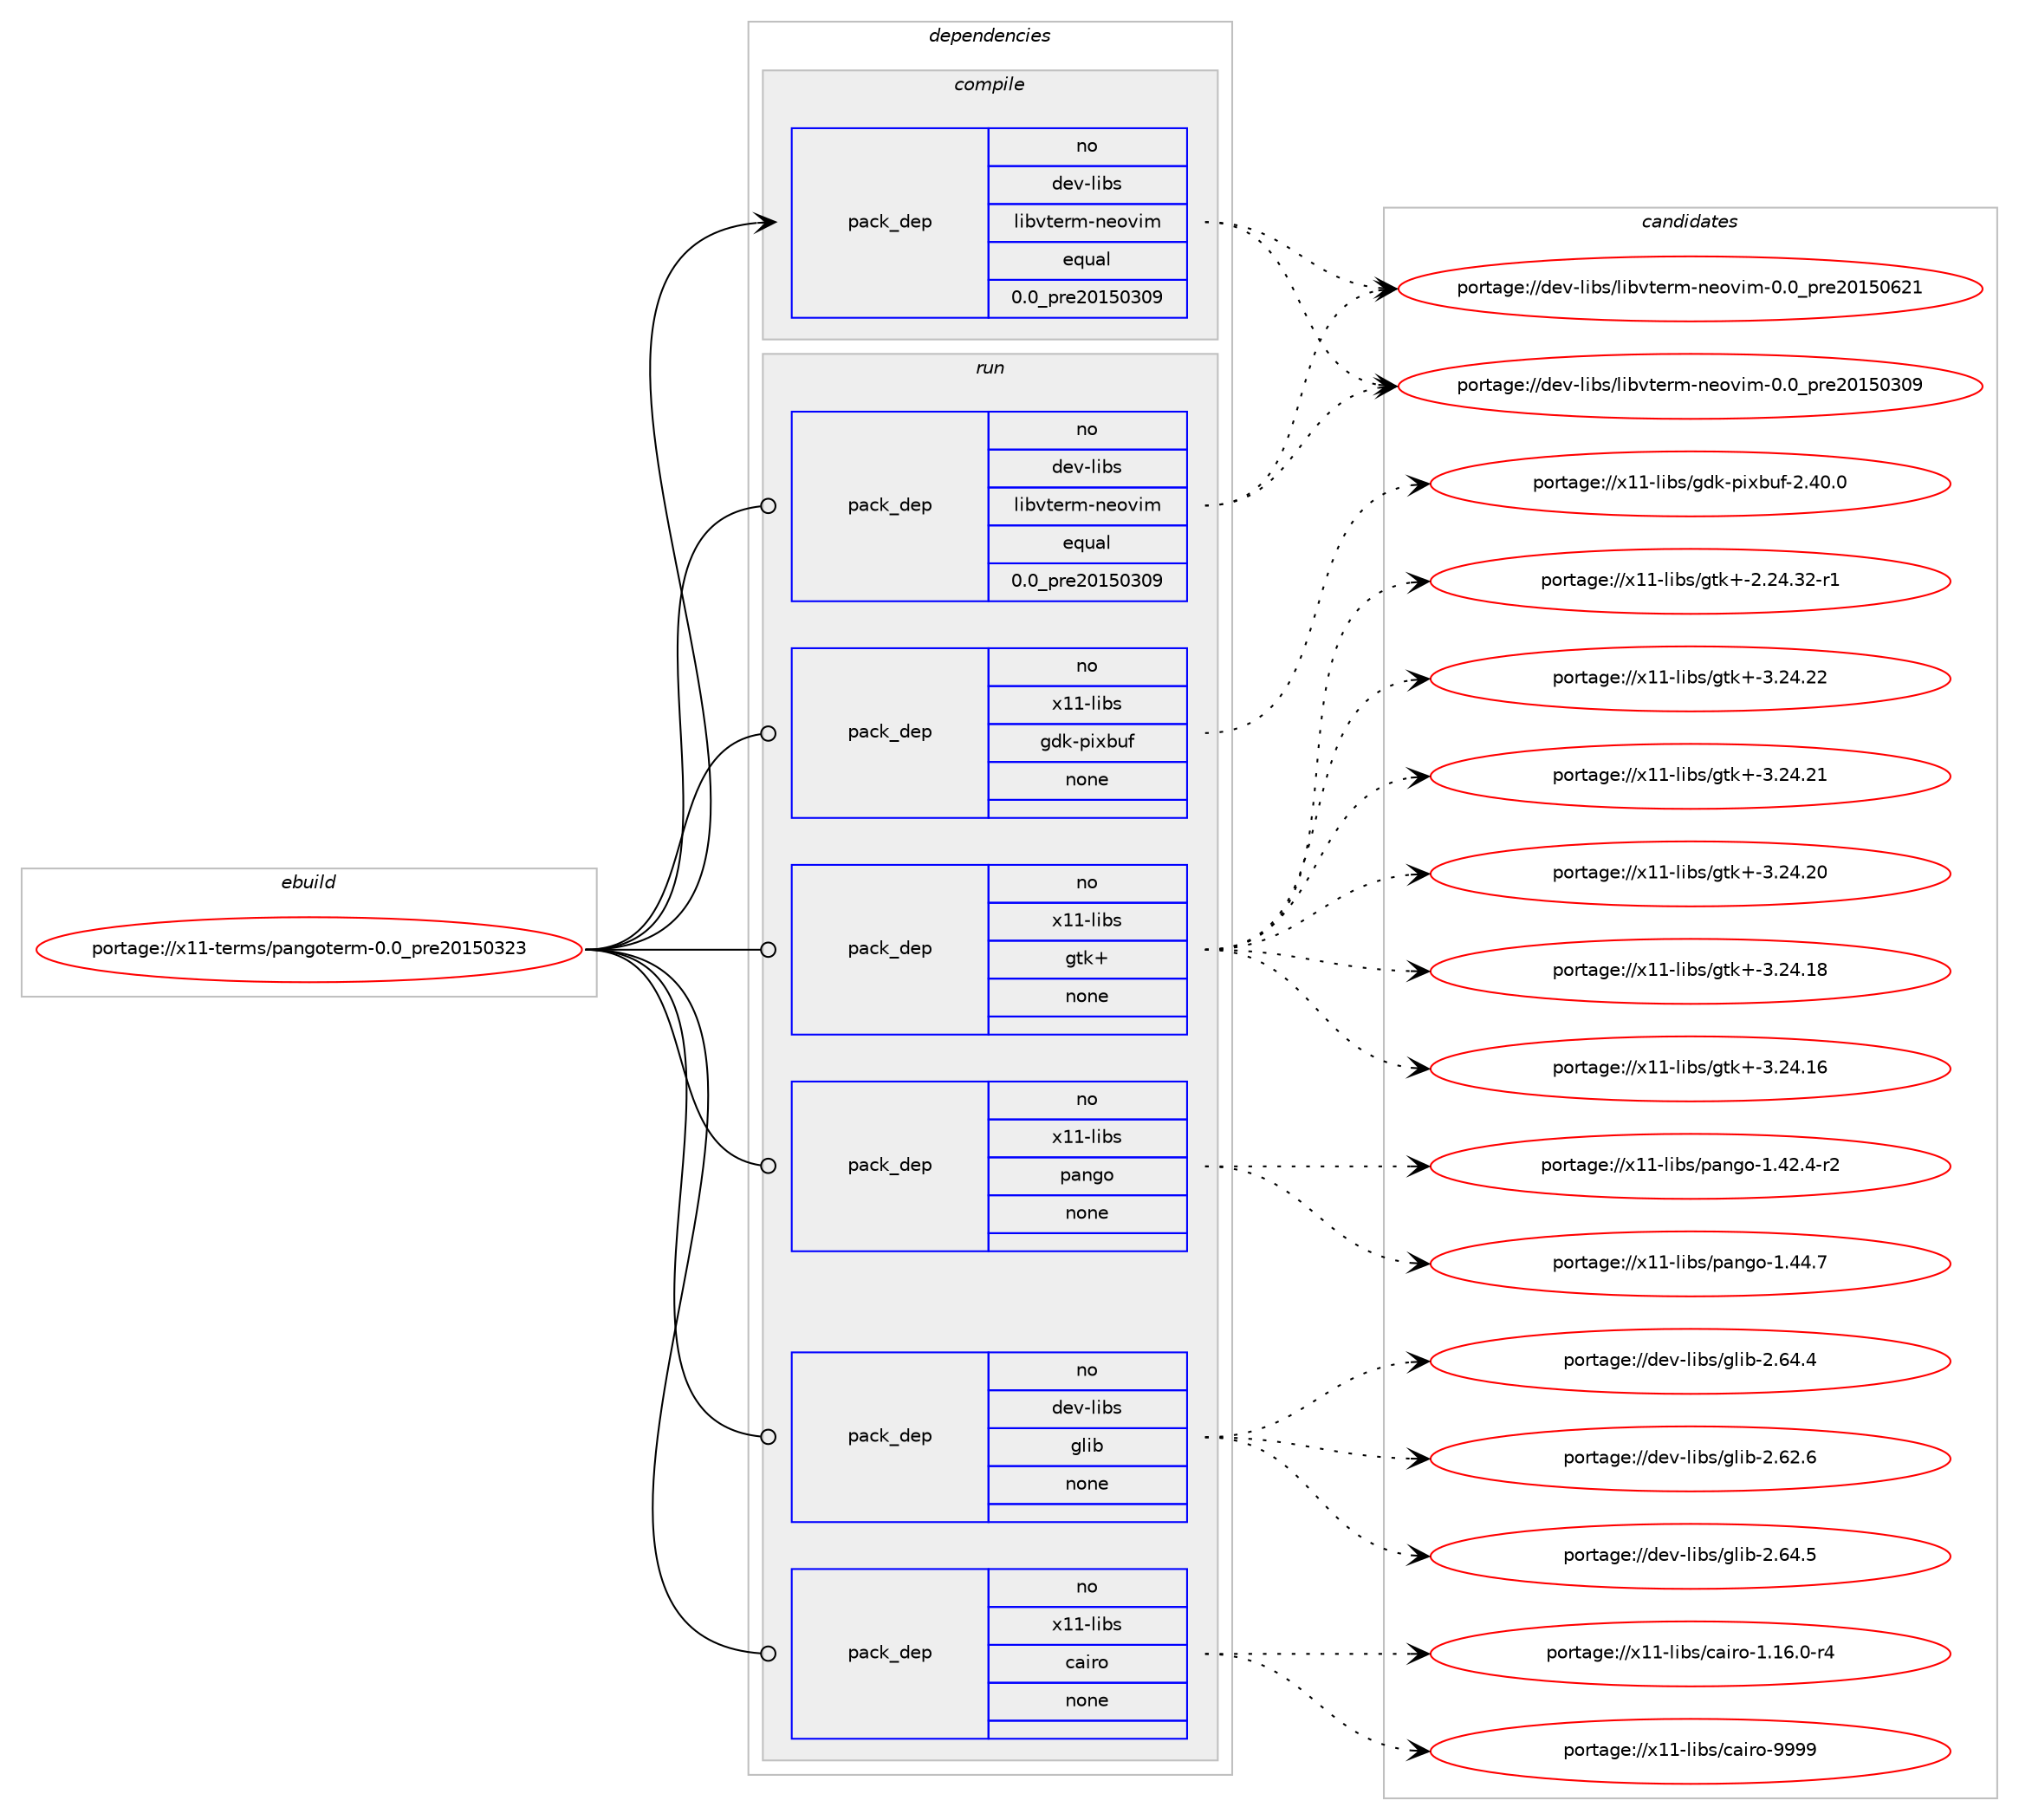 digraph prolog {

# *************
# Graph options
# *************

newrank=true;
concentrate=true;
compound=true;
graph [rankdir=LR,fontname=Helvetica,fontsize=10,ranksep=1.5];#, ranksep=2.5, nodesep=0.2];
edge  [arrowhead=vee];
node  [fontname=Helvetica,fontsize=10];

# **********
# The ebuild
# **********

subgraph cluster_leftcol {
color=gray;
rank=same;
label=<<i>ebuild</i>>;
id [label="portage://x11-terms/pangoterm-0.0_pre20150323", color=red, width=4, href="../x11-terms/pangoterm-0.0_pre20150323.svg"];
}

# ****************
# The dependencies
# ****************

subgraph cluster_midcol {
color=gray;
label=<<i>dependencies</i>>;
subgraph cluster_compile {
fillcolor="#eeeeee";
style=filled;
label=<<i>compile</i>>;
subgraph pack501 {
dependency591 [label=<<TABLE BORDER="0" CELLBORDER="1" CELLSPACING="0" CELLPADDING="4" WIDTH="220"><TR><TD ROWSPAN="6" CELLPADDING="30">pack_dep</TD></TR><TR><TD WIDTH="110">no</TD></TR><TR><TD>dev-libs</TD></TR><TR><TD>libvterm-neovim</TD></TR><TR><TD>equal</TD></TR><TR><TD>0.0_pre20150309</TD></TR></TABLE>>, shape=none, color=blue];
}
id:e -> dependency591:w [weight=20,style="solid",arrowhead="vee"];
}
subgraph cluster_compileandrun {
fillcolor="#eeeeee";
style=filled;
label=<<i>compile and run</i>>;
}
subgraph cluster_run {
fillcolor="#eeeeee";
style=filled;
label=<<i>run</i>>;
subgraph pack502 {
dependency592 [label=<<TABLE BORDER="0" CELLBORDER="1" CELLSPACING="0" CELLPADDING="4" WIDTH="220"><TR><TD ROWSPAN="6" CELLPADDING="30">pack_dep</TD></TR><TR><TD WIDTH="110">no</TD></TR><TR><TD>dev-libs</TD></TR><TR><TD>glib</TD></TR><TR><TD>none</TD></TR><TR><TD></TD></TR></TABLE>>, shape=none, color=blue];
}
id:e -> dependency592:w [weight=20,style="solid",arrowhead="odot"];
subgraph pack503 {
dependency593 [label=<<TABLE BORDER="0" CELLBORDER="1" CELLSPACING="0" CELLPADDING="4" WIDTH="220"><TR><TD ROWSPAN="6" CELLPADDING="30">pack_dep</TD></TR><TR><TD WIDTH="110">no</TD></TR><TR><TD>dev-libs</TD></TR><TR><TD>libvterm-neovim</TD></TR><TR><TD>equal</TD></TR><TR><TD>0.0_pre20150309</TD></TR></TABLE>>, shape=none, color=blue];
}
id:e -> dependency593:w [weight=20,style="solid",arrowhead="odot"];
subgraph pack504 {
dependency594 [label=<<TABLE BORDER="0" CELLBORDER="1" CELLSPACING="0" CELLPADDING="4" WIDTH="220"><TR><TD ROWSPAN="6" CELLPADDING="30">pack_dep</TD></TR><TR><TD WIDTH="110">no</TD></TR><TR><TD>x11-libs</TD></TR><TR><TD>cairo</TD></TR><TR><TD>none</TD></TR><TR><TD></TD></TR></TABLE>>, shape=none, color=blue];
}
id:e -> dependency594:w [weight=20,style="solid",arrowhead="odot"];
subgraph pack505 {
dependency595 [label=<<TABLE BORDER="0" CELLBORDER="1" CELLSPACING="0" CELLPADDING="4" WIDTH="220"><TR><TD ROWSPAN="6" CELLPADDING="30">pack_dep</TD></TR><TR><TD WIDTH="110">no</TD></TR><TR><TD>x11-libs</TD></TR><TR><TD>gdk-pixbuf</TD></TR><TR><TD>none</TD></TR><TR><TD></TD></TR></TABLE>>, shape=none, color=blue];
}
id:e -> dependency595:w [weight=20,style="solid",arrowhead="odot"];
subgraph pack506 {
dependency596 [label=<<TABLE BORDER="0" CELLBORDER="1" CELLSPACING="0" CELLPADDING="4" WIDTH="220"><TR><TD ROWSPAN="6" CELLPADDING="30">pack_dep</TD></TR><TR><TD WIDTH="110">no</TD></TR><TR><TD>x11-libs</TD></TR><TR><TD>gtk+</TD></TR><TR><TD>none</TD></TR><TR><TD></TD></TR></TABLE>>, shape=none, color=blue];
}
id:e -> dependency596:w [weight=20,style="solid",arrowhead="odot"];
subgraph pack507 {
dependency597 [label=<<TABLE BORDER="0" CELLBORDER="1" CELLSPACING="0" CELLPADDING="4" WIDTH="220"><TR><TD ROWSPAN="6" CELLPADDING="30">pack_dep</TD></TR><TR><TD WIDTH="110">no</TD></TR><TR><TD>x11-libs</TD></TR><TR><TD>pango</TD></TR><TR><TD>none</TD></TR><TR><TD></TD></TR></TABLE>>, shape=none, color=blue];
}
id:e -> dependency597:w [weight=20,style="solid",arrowhead="odot"];
}
}

# **************
# The candidates
# **************

subgraph cluster_choices {
rank=same;
color=gray;
label=<<i>candidates</i>>;

subgraph choice501 {
color=black;
nodesep=1;
choice100101118451081059811547108105981181161011141094511010111111810510945484648951121141015048495348545049 [label="portage://dev-libs/libvterm-neovim-0.0_pre20150621", color=red, width=4,href="../dev-libs/libvterm-neovim-0.0_pre20150621.svg"];
choice100101118451081059811547108105981181161011141094511010111111810510945484648951121141015048495348514857 [label="portage://dev-libs/libvterm-neovim-0.0_pre20150309", color=red, width=4,href="../dev-libs/libvterm-neovim-0.0_pre20150309.svg"];
dependency591:e -> choice100101118451081059811547108105981181161011141094511010111111810510945484648951121141015048495348545049:w [style=dotted,weight="100"];
dependency591:e -> choice100101118451081059811547108105981181161011141094511010111111810510945484648951121141015048495348514857:w [style=dotted,weight="100"];
}
subgraph choice502 {
color=black;
nodesep=1;
choice1001011184510810598115471031081059845504654524653 [label="portage://dev-libs/glib-2.64.5", color=red, width=4,href="../dev-libs/glib-2.64.5.svg"];
choice1001011184510810598115471031081059845504654524652 [label="portage://dev-libs/glib-2.64.4", color=red, width=4,href="../dev-libs/glib-2.64.4.svg"];
choice1001011184510810598115471031081059845504654504654 [label="portage://dev-libs/glib-2.62.6", color=red, width=4,href="../dev-libs/glib-2.62.6.svg"];
dependency592:e -> choice1001011184510810598115471031081059845504654524653:w [style=dotted,weight="100"];
dependency592:e -> choice1001011184510810598115471031081059845504654524652:w [style=dotted,weight="100"];
dependency592:e -> choice1001011184510810598115471031081059845504654504654:w [style=dotted,weight="100"];
}
subgraph choice503 {
color=black;
nodesep=1;
choice100101118451081059811547108105981181161011141094511010111111810510945484648951121141015048495348545049 [label="portage://dev-libs/libvterm-neovim-0.0_pre20150621", color=red, width=4,href="../dev-libs/libvterm-neovim-0.0_pre20150621.svg"];
choice100101118451081059811547108105981181161011141094511010111111810510945484648951121141015048495348514857 [label="portage://dev-libs/libvterm-neovim-0.0_pre20150309", color=red, width=4,href="../dev-libs/libvterm-neovim-0.0_pre20150309.svg"];
dependency593:e -> choice100101118451081059811547108105981181161011141094511010111111810510945484648951121141015048495348545049:w [style=dotted,weight="100"];
dependency593:e -> choice100101118451081059811547108105981181161011141094511010111111810510945484648951121141015048495348514857:w [style=dotted,weight="100"];
}
subgraph choice504 {
color=black;
nodesep=1;
choice120494945108105981154799971051141114557575757 [label="portage://x11-libs/cairo-9999", color=red, width=4,href="../x11-libs/cairo-9999.svg"];
choice12049494510810598115479997105114111454946495446484511452 [label="portage://x11-libs/cairo-1.16.0-r4", color=red, width=4,href="../x11-libs/cairo-1.16.0-r4.svg"];
dependency594:e -> choice120494945108105981154799971051141114557575757:w [style=dotted,weight="100"];
dependency594:e -> choice12049494510810598115479997105114111454946495446484511452:w [style=dotted,weight="100"];
}
subgraph choice505 {
color=black;
nodesep=1;
choice1204949451081059811547103100107451121051209811710245504652484648 [label="portage://x11-libs/gdk-pixbuf-2.40.0", color=red, width=4,href="../x11-libs/gdk-pixbuf-2.40.0.svg"];
dependency595:e -> choice1204949451081059811547103100107451121051209811710245504652484648:w [style=dotted,weight="100"];
}
subgraph choice506 {
color=black;
nodesep=1;
choice1204949451081059811547103116107434551465052465050 [label="portage://x11-libs/gtk+-3.24.22", color=red, width=4,href="../x11-libs/gtk+-3.24.22.svg"];
choice1204949451081059811547103116107434551465052465049 [label="portage://x11-libs/gtk+-3.24.21", color=red, width=4,href="../x11-libs/gtk+-3.24.21.svg"];
choice1204949451081059811547103116107434551465052465048 [label="portage://x11-libs/gtk+-3.24.20", color=red, width=4,href="../x11-libs/gtk+-3.24.20.svg"];
choice1204949451081059811547103116107434551465052464956 [label="portage://x11-libs/gtk+-3.24.18", color=red, width=4,href="../x11-libs/gtk+-3.24.18.svg"];
choice1204949451081059811547103116107434551465052464954 [label="portage://x11-libs/gtk+-3.24.16", color=red, width=4,href="../x11-libs/gtk+-3.24.16.svg"];
choice12049494510810598115471031161074345504650524651504511449 [label="portage://x11-libs/gtk+-2.24.32-r1", color=red, width=4,href="../x11-libs/gtk+-2.24.32-r1.svg"];
dependency596:e -> choice1204949451081059811547103116107434551465052465050:w [style=dotted,weight="100"];
dependency596:e -> choice1204949451081059811547103116107434551465052465049:w [style=dotted,weight="100"];
dependency596:e -> choice1204949451081059811547103116107434551465052465048:w [style=dotted,weight="100"];
dependency596:e -> choice1204949451081059811547103116107434551465052464956:w [style=dotted,weight="100"];
dependency596:e -> choice1204949451081059811547103116107434551465052464954:w [style=dotted,weight="100"];
dependency596:e -> choice12049494510810598115471031161074345504650524651504511449:w [style=dotted,weight="100"];
}
subgraph choice507 {
color=black;
nodesep=1;
choice12049494510810598115471129711010311145494652524655 [label="portage://x11-libs/pango-1.44.7", color=red, width=4,href="../x11-libs/pango-1.44.7.svg"];
choice120494945108105981154711297110103111454946525046524511450 [label="portage://x11-libs/pango-1.42.4-r2", color=red, width=4,href="../x11-libs/pango-1.42.4-r2.svg"];
dependency597:e -> choice12049494510810598115471129711010311145494652524655:w [style=dotted,weight="100"];
dependency597:e -> choice120494945108105981154711297110103111454946525046524511450:w [style=dotted,weight="100"];
}
}

}
